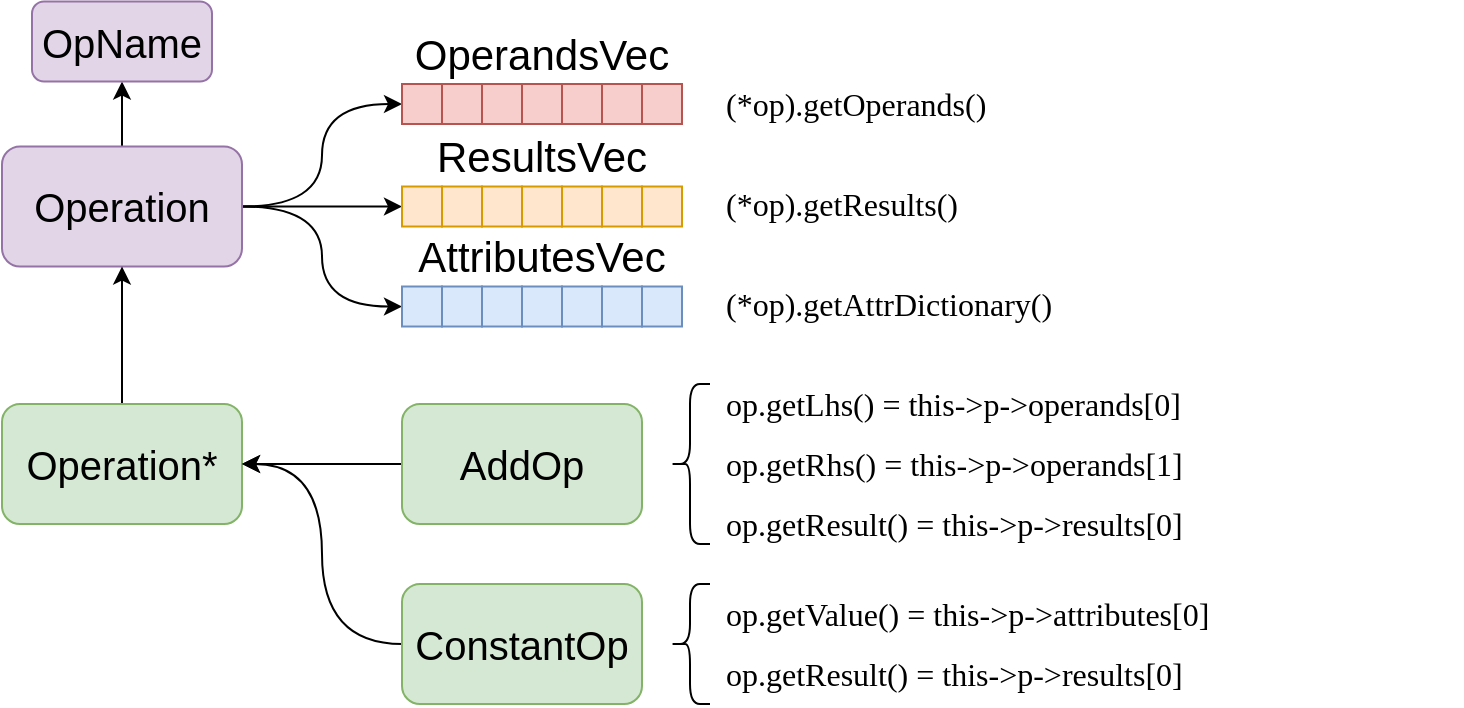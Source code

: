 <mxfile version="21.7.5" type="device" pages="2">
  <diagram name="1. 1 Page" id="goWaC815Vzy2H9gtjDGp">
    <mxGraphModel dx="1728" dy="988" grid="1" gridSize="10" guides="1" tooltips="1" connect="1" arrows="1" fold="1" page="1" pageScale="1" pageWidth="827" pageHeight="1169" math="0" shadow="0">
      <root>
        <mxCell id="0" />
        <mxCell id="1" parent="0" />
        <mxCell id="gE2rsSJvmv8z6mwhC9pg-9" style="edgeStyle=orthogonalEdgeStyle;rounded=0;orthogonalLoop=1;jettySize=auto;html=1;exitX=1;exitY=0.5;exitDx=0;exitDy=0;entryX=0;entryY=0.5;entryDx=0;entryDy=0;curved=1;" edge="1" parent="1" source="gE2rsSJvmv8z6mwhC9pg-2" target="gE2rsSJvmv8z6mwhC9pg-5">
          <mxGeometry relative="1" as="geometry" />
        </mxCell>
        <mxCell id="gE2rsSJvmv8z6mwhC9pg-13" style="edgeStyle=orthogonalEdgeStyle;rounded=0;orthogonalLoop=1;jettySize=auto;html=1;exitX=1;exitY=0.5;exitDx=0;exitDy=0;entryX=0;entryY=0.5;entryDx=0;entryDy=0;curved=1;" edge="1" parent="1" source="gE2rsSJvmv8z6mwhC9pg-2" target="gE2rsSJvmv8z6mwhC9pg-44">
          <mxGeometry relative="1" as="geometry">
            <mxPoint x="280" y="421.25" as="targetPoint" />
          </mxGeometry>
        </mxCell>
        <mxCell id="gE2rsSJvmv8z6mwhC9pg-17" style="edgeStyle=orthogonalEdgeStyle;rounded=0;orthogonalLoop=1;jettySize=auto;html=1;exitX=1;exitY=0.5;exitDx=0;exitDy=0;entryX=0;entryY=0.5;entryDx=0;entryDy=0;curved=1;" edge="1" parent="1" source="gE2rsSJvmv8z6mwhC9pg-2" target="gE2rsSJvmv8z6mwhC9pg-51">
          <mxGeometry relative="1" as="geometry">
            <mxPoint x="280" y="491.25" as="targetPoint" />
          </mxGeometry>
        </mxCell>
        <mxCell id="gE2rsSJvmv8z6mwhC9pg-64" style="edgeStyle=orthogonalEdgeStyle;rounded=0;orthogonalLoop=1;jettySize=auto;html=1;exitX=0.5;exitY=0;exitDx=0;exitDy=0;entryX=0.5;entryY=1;entryDx=0;entryDy=0;" edge="1" parent="1" source="gE2rsSJvmv8z6mwhC9pg-2" target="gE2rsSJvmv8z6mwhC9pg-63">
          <mxGeometry relative="1" as="geometry" />
        </mxCell>
        <mxCell id="gE2rsSJvmv8z6mwhC9pg-2" value="Operation" style="rounded=1;whiteSpace=wrap;html=1;fontSize=20;fillColor=#e1d5e7;strokeColor=#9673a6;" vertex="1" parent="1">
          <mxGeometry x="80" y="391.25" width="120" height="60" as="geometry" />
        </mxCell>
        <mxCell id="gE2rsSJvmv8z6mwhC9pg-5" value="" style="rounded=0;whiteSpace=wrap;html=1;fillColor=#f8cecc;strokeColor=#b85450;" vertex="1" parent="1">
          <mxGeometry x="280" y="360" width="20" height="20" as="geometry" />
        </mxCell>
        <mxCell id="gE2rsSJvmv8z6mwhC9pg-6" value="" style="rounded=0;whiteSpace=wrap;html=1;fillColor=#f8cecc;strokeColor=#b85450;" vertex="1" parent="1">
          <mxGeometry x="300" y="360" width="20" height="20" as="geometry" />
        </mxCell>
        <mxCell id="gE2rsSJvmv8z6mwhC9pg-7" value="" style="rounded=0;whiteSpace=wrap;html=1;fillColor=#f8cecc;strokeColor=#b85450;" vertex="1" parent="1">
          <mxGeometry x="320" y="360" width="20" height="20" as="geometry" />
        </mxCell>
        <mxCell id="gE2rsSJvmv8z6mwhC9pg-19" value="OperandsVec" style="text;html=1;strokeColor=none;fillColor=none;align=center;verticalAlign=middle;whiteSpace=wrap;rounded=0;fontSize=21;" vertex="1" parent="1">
          <mxGeometry x="280" y="330" width="140" height="30" as="geometry" />
        </mxCell>
        <mxCell id="gE2rsSJvmv8z6mwhC9pg-20" value="ResultsVec" style="text;html=1;strokeColor=none;fillColor=none;align=center;verticalAlign=middle;whiteSpace=wrap;rounded=0;fontSize=21;" vertex="1" parent="1">
          <mxGeometry x="280" y="381.25" width="140" height="30" as="geometry" />
        </mxCell>
        <mxCell id="gE2rsSJvmv8z6mwhC9pg-21" value="AttributesVec" style="text;html=1;strokeColor=none;fillColor=none;align=center;verticalAlign=middle;whiteSpace=wrap;rounded=0;fontSize=21;" vertex="1" parent="1">
          <mxGeometry x="280" y="431.25" width="140" height="30" as="geometry" />
        </mxCell>
        <mxCell id="gE2rsSJvmv8z6mwhC9pg-25" style="edgeStyle=orthogonalEdgeStyle;rounded=0;orthogonalLoop=1;jettySize=auto;html=1;exitX=0.5;exitY=0;exitDx=0;exitDy=0;entryX=0.5;entryY=1;entryDx=0;entryDy=0;" edge="1" parent="1" source="gE2rsSJvmv8z6mwhC9pg-22" target="gE2rsSJvmv8z6mwhC9pg-2">
          <mxGeometry relative="1" as="geometry" />
        </mxCell>
        <mxCell id="gE2rsSJvmv8z6mwhC9pg-22" value="Operation*" style="rounded=1;whiteSpace=wrap;html=1;fontSize=20;fillColor=#d5e8d4;strokeColor=#82b366;" vertex="1" parent="1">
          <mxGeometry x="80" y="520" width="120" height="60" as="geometry" />
        </mxCell>
        <mxCell id="gE2rsSJvmv8z6mwhC9pg-27" style="edgeStyle=orthogonalEdgeStyle;rounded=0;orthogonalLoop=1;jettySize=auto;html=1;exitX=0;exitY=0.5;exitDx=0;exitDy=0;entryX=1;entryY=0.5;entryDx=0;entryDy=0;" edge="1" parent="1" source="gE2rsSJvmv8z6mwhC9pg-26" target="gE2rsSJvmv8z6mwhC9pg-22">
          <mxGeometry relative="1" as="geometry" />
        </mxCell>
        <mxCell id="gE2rsSJvmv8z6mwhC9pg-26" value="AddOp" style="rounded=1;whiteSpace=wrap;html=1;fontSize=20;fillColor=#d5e8d4;strokeColor=#82b366;" vertex="1" parent="1">
          <mxGeometry x="280" y="520" width="120" height="60" as="geometry" />
        </mxCell>
        <mxCell id="gE2rsSJvmv8z6mwhC9pg-29" style="edgeStyle=orthogonalEdgeStyle;rounded=0;orthogonalLoop=1;jettySize=auto;html=1;exitX=0;exitY=0.5;exitDx=0;exitDy=0;entryX=1;entryY=0.5;entryDx=0;entryDy=0;curved=1;" edge="1" parent="1" source="gE2rsSJvmv8z6mwhC9pg-28" target="gE2rsSJvmv8z6mwhC9pg-22">
          <mxGeometry relative="1" as="geometry" />
        </mxCell>
        <mxCell id="gE2rsSJvmv8z6mwhC9pg-28" value="ConstantOp" style="rounded=1;whiteSpace=wrap;html=1;fontSize=20;fillColor=#d5e8d4;strokeColor=#82b366;" vertex="1" parent="1">
          <mxGeometry x="280" y="610" width="120" height="60" as="geometry" />
        </mxCell>
        <mxCell id="gE2rsSJvmv8z6mwhC9pg-30" value="" style="shape=curlyBracket;whiteSpace=wrap;html=1;rounded=1;labelPosition=left;verticalLabelPosition=middle;align=right;verticalAlign=middle;" vertex="1" parent="1">
          <mxGeometry x="414" y="510" width="20" height="80" as="geometry" />
        </mxCell>
        <mxCell id="gE2rsSJvmv8z6mwhC9pg-32" value="op.getLhs() = this-&amp;gt;p-&amp;gt;operands[0]" style="text;html=1;strokeColor=none;fillColor=none;align=left;verticalAlign=middle;whiteSpace=wrap;rounded=0;fontSize=16;fontFamily=Lucida Console;" vertex="1" parent="1">
          <mxGeometry x="440" y="505" width="360" height="30" as="geometry" />
        </mxCell>
        <mxCell id="gE2rsSJvmv8z6mwhC9pg-33" value="op.getRhs() = this-&amp;gt;p-&amp;gt;operands[1]" style="text;html=1;strokeColor=none;fillColor=none;align=left;verticalAlign=middle;whiteSpace=wrap;rounded=0;fontSize=16;fontFamily=Lucida Console;" vertex="1" parent="1">
          <mxGeometry x="440" y="535" width="360" height="30" as="geometry" />
        </mxCell>
        <mxCell id="gE2rsSJvmv8z6mwhC9pg-34" value="op.getResult() = this-&amp;gt;p-&amp;gt;results[0]" style="text;html=1;strokeColor=none;fillColor=none;align=left;verticalAlign=middle;whiteSpace=wrap;rounded=0;fontSize=16;fontFamily=Lucida Console;" vertex="1" parent="1">
          <mxGeometry x="440" y="565" width="360" height="30" as="geometry" />
        </mxCell>
        <mxCell id="gE2rsSJvmv8z6mwhC9pg-35" value="" style="shape=curlyBracket;whiteSpace=wrap;html=1;rounded=1;labelPosition=left;verticalLabelPosition=middle;align=right;verticalAlign=middle;" vertex="1" parent="1">
          <mxGeometry x="414" y="610" width="20" height="60" as="geometry" />
        </mxCell>
        <mxCell id="gE2rsSJvmv8z6mwhC9pg-36" value="op.getValue() = this-&amp;gt;p-&amp;gt;attributes[0]" style="text;html=1;strokeColor=none;fillColor=none;align=left;verticalAlign=middle;whiteSpace=wrap;rounded=0;fontSize=16;fontFamily=Lucida Console;" vertex="1" parent="1">
          <mxGeometry x="440" y="610" width="370" height="30" as="geometry" />
        </mxCell>
        <mxCell id="gE2rsSJvmv8z6mwhC9pg-38" value="op.getResult() = this-&amp;gt;p-&amp;gt;results[0]" style="text;html=1;strokeColor=none;fillColor=none;align=left;verticalAlign=middle;whiteSpace=wrap;rounded=0;fontSize=16;fontFamily=Lucida Console;" vertex="1" parent="1">
          <mxGeometry x="440" y="640" width="370" height="30" as="geometry" />
        </mxCell>
        <mxCell id="gE2rsSJvmv8z6mwhC9pg-39" value="" style="rounded=0;whiteSpace=wrap;html=1;fillColor=#f8cecc;strokeColor=#b85450;" vertex="1" parent="1">
          <mxGeometry x="340" y="360" width="20" height="20" as="geometry" />
        </mxCell>
        <mxCell id="gE2rsSJvmv8z6mwhC9pg-40" value="" style="rounded=0;whiteSpace=wrap;html=1;fillColor=#f8cecc;strokeColor=#b85450;" vertex="1" parent="1">
          <mxGeometry x="360" y="360" width="20" height="20" as="geometry" />
        </mxCell>
        <mxCell id="gE2rsSJvmv8z6mwhC9pg-42" value="" style="rounded=0;whiteSpace=wrap;html=1;fillColor=#f8cecc;strokeColor=#b85450;" vertex="1" parent="1">
          <mxGeometry x="380" y="360" width="20" height="20" as="geometry" />
        </mxCell>
        <mxCell id="gE2rsSJvmv8z6mwhC9pg-43" value="" style="rounded=0;whiteSpace=wrap;html=1;fillColor=#f8cecc;strokeColor=#b85450;" vertex="1" parent="1">
          <mxGeometry x="400" y="360" width="20" height="20" as="geometry" />
        </mxCell>
        <mxCell id="gE2rsSJvmv8z6mwhC9pg-44" value="" style="rounded=0;whiteSpace=wrap;html=1;fillColor=#ffe6cc;strokeColor=#d79b00;" vertex="1" parent="1">
          <mxGeometry x="280" y="411.25" width="20" height="20" as="geometry" />
        </mxCell>
        <mxCell id="gE2rsSJvmv8z6mwhC9pg-45" value="" style="rounded=0;whiteSpace=wrap;html=1;fillColor=#ffe6cc;strokeColor=#d79b00;" vertex="1" parent="1">
          <mxGeometry x="300" y="411.25" width="20" height="20" as="geometry" />
        </mxCell>
        <mxCell id="gE2rsSJvmv8z6mwhC9pg-46" value="" style="rounded=0;whiteSpace=wrap;html=1;fillColor=#ffe6cc;strokeColor=#d79b00;" vertex="1" parent="1">
          <mxGeometry x="320" y="411.25" width="20" height="20" as="geometry" />
        </mxCell>
        <mxCell id="gE2rsSJvmv8z6mwhC9pg-47" value="" style="rounded=0;whiteSpace=wrap;html=1;fillColor=#ffe6cc;strokeColor=#d79b00;" vertex="1" parent="1">
          <mxGeometry x="340" y="411.25" width="20" height="20" as="geometry" />
        </mxCell>
        <mxCell id="gE2rsSJvmv8z6mwhC9pg-48" value="" style="rounded=0;whiteSpace=wrap;html=1;fillColor=#ffe6cc;strokeColor=#d79b00;" vertex="1" parent="1">
          <mxGeometry x="360" y="411.25" width="20" height="20" as="geometry" />
        </mxCell>
        <mxCell id="gE2rsSJvmv8z6mwhC9pg-49" value="" style="rounded=0;whiteSpace=wrap;html=1;fillColor=#ffe6cc;strokeColor=#d79b00;" vertex="1" parent="1">
          <mxGeometry x="380" y="411.25" width="20" height="20" as="geometry" />
        </mxCell>
        <mxCell id="gE2rsSJvmv8z6mwhC9pg-50" value="" style="rounded=0;whiteSpace=wrap;html=1;fillColor=#ffe6cc;strokeColor=#d79b00;" vertex="1" parent="1">
          <mxGeometry x="400" y="411.25" width="20" height="20" as="geometry" />
        </mxCell>
        <mxCell id="gE2rsSJvmv8z6mwhC9pg-51" value="" style="rounded=0;whiteSpace=wrap;html=1;fillColor=#dae8fc;strokeColor=#6c8ebf;" vertex="1" parent="1">
          <mxGeometry x="280" y="461.25" width="20" height="20" as="geometry" />
        </mxCell>
        <mxCell id="gE2rsSJvmv8z6mwhC9pg-52" value="" style="rounded=0;whiteSpace=wrap;html=1;fillColor=#dae8fc;strokeColor=#6c8ebf;" vertex="1" parent="1">
          <mxGeometry x="300" y="461.25" width="20" height="20" as="geometry" />
        </mxCell>
        <mxCell id="gE2rsSJvmv8z6mwhC9pg-53" value="" style="rounded=0;whiteSpace=wrap;html=1;fillColor=#dae8fc;strokeColor=#6c8ebf;" vertex="1" parent="1">
          <mxGeometry x="320" y="461.25" width="20" height="20" as="geometry" />
        </mxCell>
        <mxCell id="gE2rsSJvmv8z6mwhC9pg-54" value="" style="rounded=0;whiteSpace=wrap;html=1;fillColor=#dae8fc;strokeColor=#6c8ebf;" vertex="1" parent="1">
          <mxGeometry x="340" y="461.25" width="20" height="20" as="geometry" />
        </mxCell>
        <mxCell id="gE2rsSJvmv8z6mwhC9pg-55" value="" style="rounded=0;whiteSpace=wrap;html=1;fillColor=#dae8fc;strokeColor=#6c8ebf;" vertex="1" parent="1">
          <mxGeometry x="360" y="461.25" width="20" height="20" as="geometry" />
        </mxCell>
        <mxCell id="gE2rsSJvmv8z6mwhC9pg-56" value="" style="rounded=0;whiteSpace=wrap;html=1;fillColor=#dae8fc;strokeColor=#6c8ebf;" vertex="1" parent="1">
          <mxGeometry x="380" y="461.25" width="20" height="20" as="geometry" />
        </mxCell>
        <mxCell id="gE2rsSJvmv8z6mwhC9pg-57" value="" style="rounded=0;whiteSpace=wrap;html=1;fillColor=#dae8fc;strokeColor=#6c8ebf;" vertex="1" parent="1">
          <mxGeometry x="400" y="461.25" width="20" height="20" as="geometry" />
        </mxCell>
        <mxCell id="gE2rsSJvmv8z6mwhC9pg-60" value="(*op).getOperands()" style="text;html=1;strokeColor=none;fillColor=none;align=left;verticalAlign=middle;whiteSpace=wrap;rounded=0;fontSize=16;fontFamily=Lucida Console;" vertex="1" parent="1">
          <mxGeometry x="440" y="358.75" width="228" height="22.5" as="geometry" />
        </mxCell>
        <mxCell id="gE2rsSJvmv8z6mwhC9pg-61" value="(*op).getResults()" style="text;html=1;strokeColor=none;fillColor=none;align=left;verticalAlign=middle;whiteSpace=wrap;rounded=0;fontSize=16;fontFamily=Lucida Console;" vertex="1" parent="1">
          <mxGeometry x="440" y="408.75" width="228" height="22.5" as="geometry" />
        </mxCell>
        <mxCell id="gE2rsSJvmv8z6mwhC9pg-62" value="(*op).getAttrDictionary()" style="text;html=1;strokeColor=none;fillColor=none;align=left;verticalAlign=middle;whiteSpace=wrap;rounded=0;fontSize=16;fontFamily=Lucida Console;" vertex="1" parent="1">
          <mxGeometry x="440" y="458.75" width="228" height="22.5" as="geometry" />
        </mxCell>
        <mxCell id="gE2rsSJvmv8z6mwhC9pg-63" value="OpName" style="rounded=1;whiteSpace=wrap;html=1;fontSize=20;fillColor=#e1d5e7;strokeColor=#9673a6;" vertex="1" parent="1">
          <mxGeometry x="95" y="318.75" width="90" height="40" as="geometry" />
        </mxCell>
      </root>
    </mxGraphModel>
  </diagram>
  <diagram id="SADQyiu4NBaW2Nt0h8Mc" name="1. 2 Page">
    <mxGraphModel dx="1185" dy="677" grid="1" gridSize="10" guides="1" tooltips="1" connect="1" arrows="1" fold="1" page="1" pageScale="1" pageWidth="827" pageHeight="1169" math="0" shadow="0">
      <root>
        <mxCell id="0" />
        <mxCell id="1" parent="0" />
      </root>
    </mxGraphModel>
  </diagram>
</mxfile>
